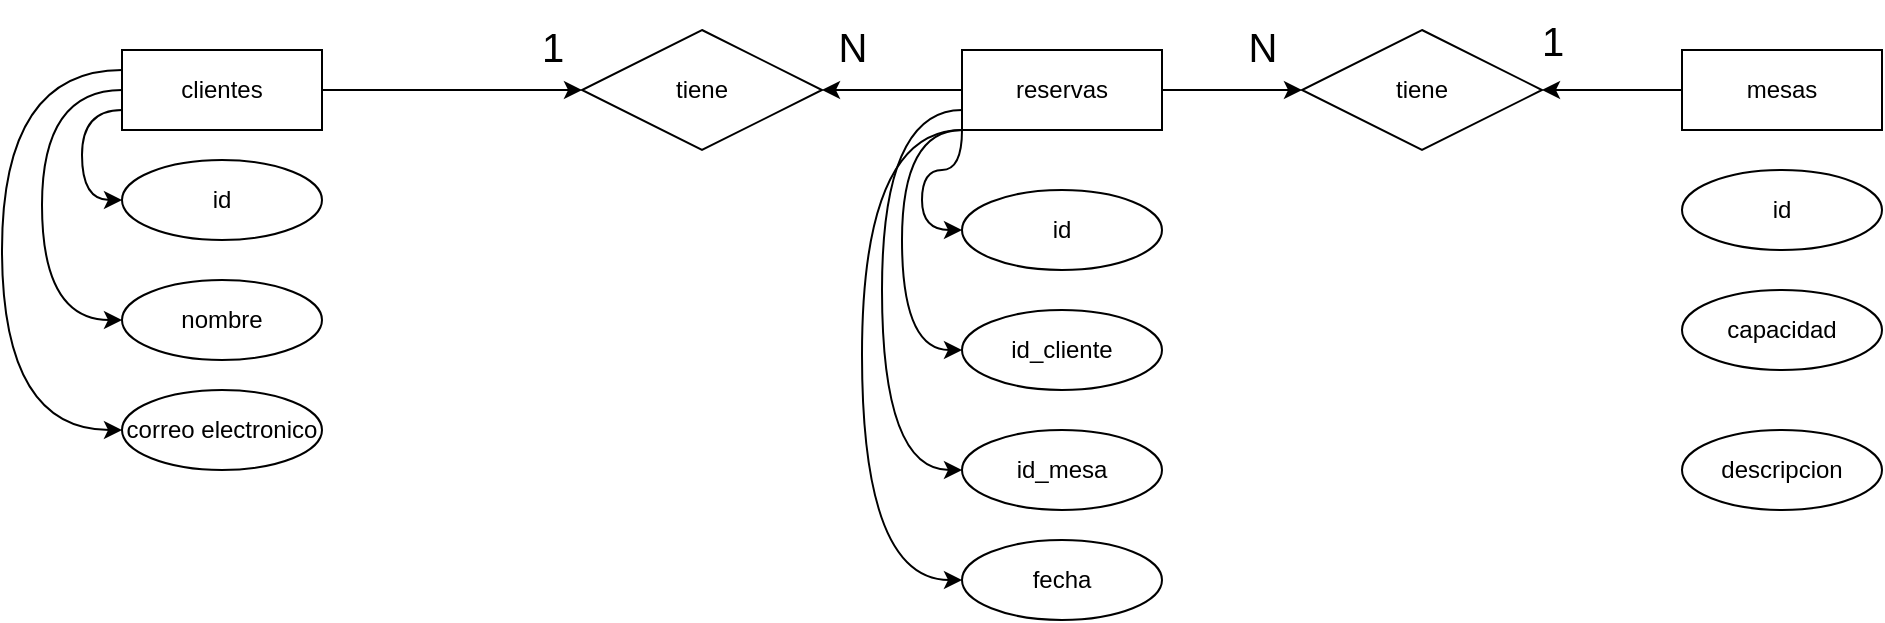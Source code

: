 <mxfile version="27.1.4">
  <diagram name="Página-1" id="9oOMTNJ95tIYgwcNy12w">
    <mxGraphModel dx="1042" dy="527" grid="1" gridSize="10" guides="1" tooltips="1" connect="1" arrows="1" fold="1" page="1" pageScale="1" pageWidth="1000" pageHeight="1169" math="0" shadow="0">
      <root>
        <mxCell id="0" />
        <mxCell id="1" parent="0" />
        <mxCell id="XAd3KGWDydO3m51I3IWx-18" style="edgeStyle=orthogonalEdgeStyle;rounded=0;orthogonalLoop=1;jettySize=auto;html=1;exitX=0;exitY=0.75;exitDx=0;exitDy=0;entryX=0;entryY=0.5;entryDx=0;entryDy=0;curved=1;" edge="1" parent="1" source="XAd3KGWDydO3m51I3IWx-1" target="XAd3KGWDydO3m51I3IWx-6">
          <mxGeometry relative="1" as="geometry" />
        </mxCell>
        <mxCell id="XAd3KGWDydO3m51I3IWx-19" style="edgeStyle=orthogonalEdgeStyle;rounded=0;orthogonalLoop=1;jettySize=auto;html=1;exitX=0;exitY=0.5;exitDx=0;exitDy=0;entryX=0;entryY=0.5;entryDx=0;entryDy=0;curved=1;" edge="1" parent="1" source="XAd3KGWDydO3m51I3IWx-1" target="XAd3KGWDydO3m51I3IWx-9">
          <mxGeometry relative="1" as="geometry">
            <Array as="points">
              <mxPoint x="60" y="135" />
              <mxPoint x="60" y="250" />
            </Array>
          </mxGeometry>
        </mxCell>
        <mxCell id="XAd3KGWDydO3m51I3IWx-21" style="edgeStyle=orthogonalEdgeStyle;rounded=0;orthogonalLoop=1;jettySize=auto;html=1;exitX=0;exitY=0.25;exitDx=0;exitDy=0;entryX=0;entryY=0.5;entryDx=0;entryDy=0;curved=1;" edge="1" parent="1" source="XAd3KGWDydO3m51I3IWx-1" target="XAd3KGWDydO3m51I3IWx-8">
          <mxGeometry relative="1" as="geometry">
            <Array as="points">
              <mxPoint x="40" y="125" />
              <mxPoint x="40" y="305" />
            </Array>
          </mxGeometry>
        </mxCell>
        <mxCell id="XAd3KGWDydO3m51I3IWx-22" style="edgeStyle=orthogonalEdgeStyle;rounded=0;orthogonalLoop=1;jettySize=auto;html=1;exitX=1;exitY=0.5;exitDx=0;exitDy=0;entryX=0;entryY=0.5;entryDx=0;entryDy=0;" edge="1" parent="1" source="XAd3KGWDydO3m51I3IWx-1" target="XAd3KGWDydO3m51I3IWx-17">
          <mxGeometry relative="1" as="geometry" />
        </mxCell>
        <mxCell id="XAd3KGWDydO3m51I3IWx-1" value="clientes" style="whiteSpace=wrap;html=1;align=center;" vertex="1" parent="1">
          <mxGeometry x="100" y="115" width="100" height="40" as="geometry" />
        </mxCell>
        <mxCell id="XAd3KGWDydO3m51I3IWx-23" style="edgeStyle=orthogonalEdgeStyle;rounded=0;orthogonalLoop=1;jettySize=auto;html=1;exitX=0;exitY=0.5;exitDx=0;exitDy=0;entryX=1;entryY=0.5;entryDx=0;entryDy=0;" edge="1" parent="1" source="XAd3KGWDydO3m51I3IWx-2" target="XAd3KGWDydO3m51I3IWx-17">
          <mxGeometry relative="1" as="geometry" />
        </mxCell>
        <mxCell id="XAd3KGWDydO3m51I3IWx-29" style="edgeStyle=orthogonalEdgeStyle;rounded=0;orthogonalLoop=1;jettySize=auto;html=1;exitX=0;exitY=1;exitDx=0;exitDy=0;entryX=0;entryY=0.5;entryDx=0;entryDy=0;curved=1;" edge="1" parent="1" source="XAd3KGWDydO3m51I3IWx-2" target="XAd3KGWDydO3m51I3IWx-7">
          <mxGeometry relative="1" as="geometry" />
        </mxCell>
        <mxCell id="XAd3KGWDydO3m51I3IWx-30" style="edgeStyle=orthogonalEdgeStyle;rounded=0;orthogonalLoop=1;jettySize=auto;html=1;exitX=0;exitY=1;exitDx=0;exitDy=0;entryX=0;entryY=0.5;entryDx=0;entryDy=0;curved=1;" edge="1" parent="1" source="XAd3KGWDydO3m51I3IWx-2" target="XAd3KGWDydO3m51I3IWx-5">
          <mxGeometry relative="1" as="geometry">
            <Array as="points">
              <mxPoint x="490" y="155" />
              <mxPoint x="490" y="265" />
            </Array>
          </mxGeometry>
        </mxCell>
        <mxCell id="XAd3KGWDydO3m51I3IWx-31" style="edgeStyle=orthogonalEdgeStyle;rounded=0;orthogonalLoop=1;jettySize=auto;html=1;exitX=0;exitY=0.75;exitDx=0;exitDy=0;entryX=0;entryY=0.5;entryDx=0;entryDy=0;curved=1;" edge="1" parent="1" source="XAd3KGWDydO3m51I3IWx-2" target="XAd3KGWDydO3m51I3IWx-13">
          <mxGeometry relative="1" as="geometry">
            <Array as="points">
              <mxPoint x="480" y="145" />
              <mxPoint x="480" y="325" />
            </Array>
          </mxGeometry>
        </mxCell>
        <mxCell id="XAd3KGWDydO3m51I3IWx-33" style="edgeStyle=orthogonalEdgeStyle;rounded=0;orthogonalLoop=1;jettySize=auto;html=1;exitX=0;exitY=1;exitDx=0;exitDy=0;entryX=0;entryY=0.5;entryDx=0;entryDy=0;curved=1;" edge="1" parent="1" source="XAd3KGWDydO3m51I3IWx-2" target="XAd3KGWDydO3m51I3IWx-27">
          <mxGeometry relative="1" as="geometry">
            <Array as="points">
              <mxPoint x="470" y="155" />
              <mxPoint x="470" y="380" />
            </Array>
          </mxGeometry>
        </mxCell>
        <mxCell id="XAd3KGWDydO3m51I3IWx-36" style="edgeStyle=orthogonalEdgeStyle;rounded=0;orthogonalLoop=1;jettySize=auto;html=1;exitX=1;exitY=0.5;exitDx=0;exitDy=0;entryX=0;entryY=0.5;entryDx=0;entryDy=0;" edge="1" parent="1" source="XAd3KGWDydO3m51I3IWx-2" target="XAd3KGWDydO3m51I3IWx-35">
          <mxGeometry relative="1" as="geometry" />
        </mxCell>
        <mxCell id="XAd3KGWDydO3m51I3IWx-2" value="reservas" style="whiteSpace=wrap;html=1;align=center;" vertex="1" parent="1">
          <mxGeometry x="520" y="115" width="100" height="40" as="geometry" />
        </mxCell>
        <mxCell id="XAd3KGWDydO3m51I3IWx-37" style="edgeStyle=orthogonalEdgeStyle;rounded=0;orthogonalLoop=1;jettySize=auto;html=1;exitX=0;exitY=0.5;exitDx=0;exitDy=0;entryX=1;entryY=0.5;entryDx=0;entryDy=0;" edge="1" parent="1" source="XAd3KGWDydO3m51I3IWx-3" target="XAd3KGWDydO3m51I3IWx-35">
          <mxGeometry relative="1" as="geometry" />
        </mxCell>
        <mxCell id="XAd3KGWDydO3m51I3IWx-3" value="mesas" style="whiteSpace=wrap;html=1;align=center;" vertex="1" parent="1">
          <mxGeometry x="880" y="115" width="100" height="40" as="geometry" />
        </mxCell>
        <mxCell id="XAd3KGWDydO3m51I3IWx-5" value="id_cliente" style="ellipse;whiteSpace=wrap;html=1;align=center;" vertex="1" parent="1">
          <mxGeometry x="520" y="245" width="100" height="40" as="geometry" />
        </mxCell>
        <mxCell id="XAd3KGWDydO3m51I3IWx-6" value="id" style="ellipse;whiteSpace=wrap;html=1;align=center;" vertex="1" parent="1">
          <mxGeometry x="100" y="170" width="100" height="40" as="geometry" />
        </mxCell>
        <mxCell id="XAd3KGWDydO3m51I3IWx-7" value="id" style="ellipse;whiteSpace=wrap;html=1;align=center;" vertex="1" parent="1">
          <mxGeometry x="520" y="185" width="100" height="40" as="geometry" />
        </mxCell>
        <mxCell id="XAd3KGWDydO3m51I3IWx-8" value="correo electronico" style="ellipse;whiteSpace=wrap;html=1;align=center;" vertex="1" parent="1">
          <mxGeometry x="100" y="285" width="100" height="40" as="geometry" />
        </mxCell>
        <mxCell id="XAd3KGWDydO3m51I3IWx-9" value="nombre" style="ellipse;whiteSpace=wrap;html=1;align=center;" vertex="1" parent="1">
          <mxGeometry x="100" y="230" width="100" height="40" as="geometry" />
        </mxCell>
        <mxCell id="XAd3KGWDydO3m51I3IWx-13" value="id_mesa" style="ellipse;whiteSpace=wrap;html=1;align=center;" vertex="1" parent="1">
          <mxGeometry x="520" y="305" width="100" height="40" as="geometry" />
        </mxCell>
        <mxCell id="XAd3KGWDydO3m51I3IWx-14" value="descripcion" style="ellipse;whiteSpace=wrap;html=1;align=center;" vertex="1" parent="1">
          <mxGeometry x="880" y="305" width="100" height="40" as="geometry" />
        </mxCell>
        <mxCell id="XAd3KGWDydO3m51I3IWx-15" value="id" style="ellipse;whiteSpace=wrap;html=1;align=center;" vertex="1" parent="1">
          <mxGeometry x="880" y="175" width="100" height="40" as="geometry" />
        </mxCell>
        <mxCell id="XAd3KGWDydO3m51I3IWx-16" value="capacidad" style="ellipse;whiteSpace=wrap;html=1;align=center;" vertex="1" parent="1">
          <mxGeometry x="880" y="235" width="100" height="40" as="geometry" />
        </mxCell>
        <mxCell id="XAd3KGWDydO3m51I3IWx-17" value="tiene" style="shape=rhombus;perimeter=rhombusPerimeter;whiteSpace=wrap;html=1;align=center;" vertex="1" parent="1">
          <mxGeometry x="330" y="105" width="120" height="60" as="geometry" />
        </mxCell>
        <mxCell id="XAd3KGWDydO3m51I3IWx-24" value="&lt;font style=&quot;font-size: 20px;&quot;&gt;N&lt;/font&gt;" style="text;html=1;align=center;verticalAlign=middle;resizable=0;points=[];autosize=1;strokeColor=none;fillColor=none;" vertex="1" parent="1">
          <mxGeometry x="445" y="93" width="40" height="40" as="geometry" />
        </mxCell>
        <mxCell id="XAd3KGWDydO3m51I3IWx-26" value="&lt;font style=&quot;font-size: 20px;&quot;&gt;1&lt;/font&gt;" style="text;html=1;align=center;verticalAlign=middle;resizable=0;points=[];autosize=1;strokeColor=none;fillColor=none;" vertex="1" parent="1">
          <mxGeometry x="300" y="93" width="30" height="40" as="geometry" />
        </mxCell>
        <mxCell id="XAd3KGWDydO3m51I3IWx-27" value="fecha" style="ellipse;whiteSpace=wrap;html=1;align=center;" vertex="1" parent="1">
          <mxGeometry x="520" y="360" width="100" height="40" as="geometry" />
        </mxCell>
        <mxCell id="XAd3KGWDydO3m51I3IWx-35" value="tiene" style="shape=rhombus;perimeter=rhombusPerimeter;whiteSpace=wrap;html=1;align=center;" vertex="1" parent="1">
          <mxGeometry x="690" y="105" width="120" height="60" as="geometry" />
        </mxCell>
        <mxCell id="XAd3KGWDydO3m51I3IWx-38" value="&lt;font style=&quot;font-size: 20px;&quot;&gt;1&lt;/font&gt;" style="text;html=1;align=center;verticalAlign=middle;resizable=0;points=[];autosize=1;strokeColor=none;fillColor=none;" vertex="1" parent="1">
          <mxGeometry x="800" y="90" width="30" height="40" as="geometry" />
        </mxCell>
        <mxCell id="XAd3KGWDydO3m51I3IWx-39" value="&lt;font style=&quot;font-size: 20px;&quot;&gt;N&lt;/font&gt;" style="text;html=1;align=center;verticalAlign=middle;resizable=0;points=[];autosize=1;strokeColor=none;fillColor=none;" vertex="1" parent="1">
          <mxGeometry x="650" y="93" width="40" height="40" as="geometry" />
        </mxCell>
      </root>
    </mxGraphModel>
  </diagram>
</mxfile>
